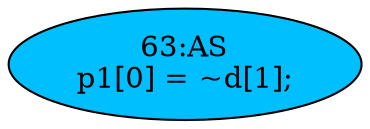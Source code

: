 strict digraph "" {
	node [label="\N"];
	"63:AS"	 [ast="<pyverilog.vparser.ast.Assign object at 0x7fee016cc190>",
		def_var="['p1']",
		fillcolor=deepskyblue,
		label="63:AS
p1[0] = ~d[1];",
		statements="[]",
		style=filled,
		typ=Assign,
		use_var="['d']"];
}
